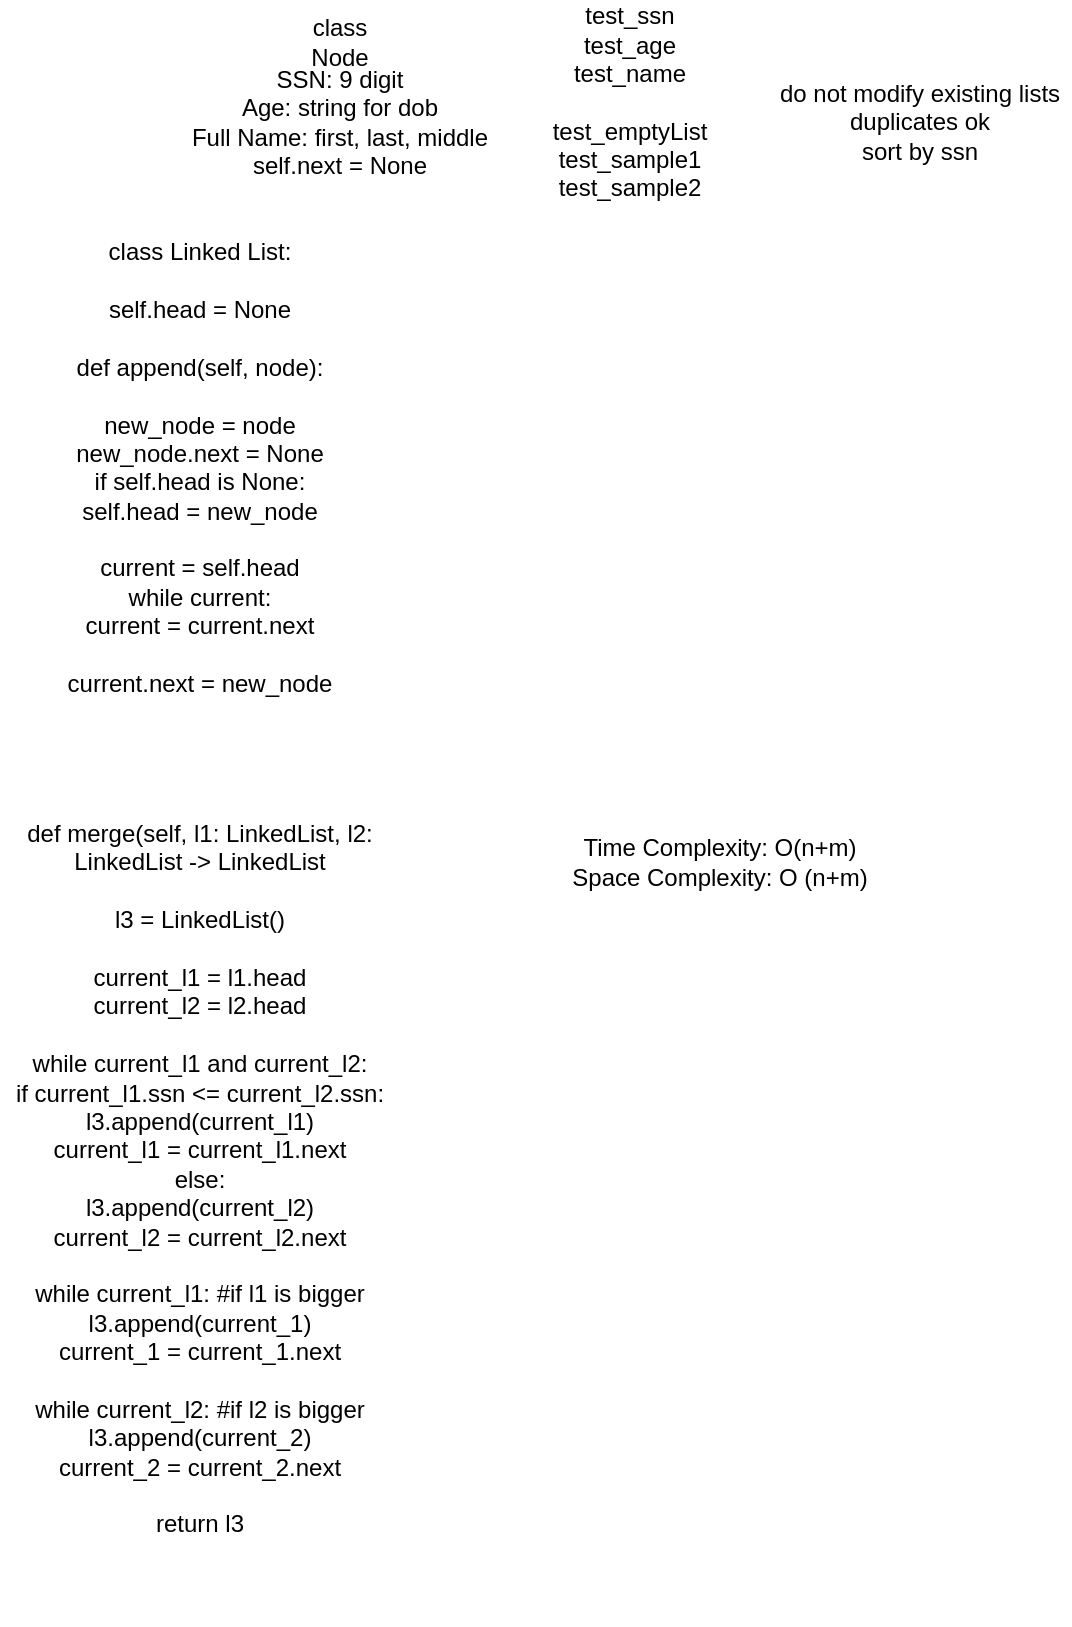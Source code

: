<mxfile version="27.0.3">
  <diagram name="Page-1" id="hiy0SOJmD_XGzU4fvPQ9">
    <mxGraphModel dx="612" dy="770" grid="1" gridSize="10" guides="1" tooltips="1" connect="1" arrows="1" fold="1" page="1" pageScale="1" pageWidth="850" pageHeight="1100" math="0" shadow="0">
      <root>
        <mxCell id="0" />
        <mxCell id="1" parent="0" />
        <mxCell id="TB7nKIpUuK9HSaoaJXS9-7" value="&lt;div&gt;SSN: 9 digit&lt;/div&gt;&lt;div&gt;Age: string for dob &lt;br&gt;&lt;/div&gt;&lt;div&gt;Full Name: first, last, middle&lt;/div&gt;&lt;div&gt;self.next = None&lt;/div&gt;" style="text;html=1;align=center;verticalAlign=middle;whiteSpace=wrap;rounded=0;" vertex="1" parent="1">
          <mxGeometry x="70" y="80" width="210" height="30" as="geometry" />
        </mxCell>
        <mxCell id="TB7nKIpUuK9HSaoaJXS9-8" value="&lt;div&gt;test_ssn&lt;/div&gt;&lt;div&gt;test_age&lt;/div&gt;&lt;div&gt;test_name&lt;/div&gt;&lt;div&gt;&lt;br&gt;&lt;/div&gt;&lt;div&gt;test_emptyList&lt;/div&gt;&lt;div&gt;test_sample1&lt;/div&gt;&lt;div&gt;test_sample2&lt;/div&gt;" style="text;html=1;align=center;verticalAlign=middle;whiteSpace=wrap;rounded=0;" vertex="1" parent="1">
          <mxGeometry x="290" y="70" width="60" height="30" as="geometry" />
        </mxCell>
        <mxCell id="TB7nKIpUuK9HSaoaJXS9-9" value="&lt;div&gt;do not modify existing lists&lt;/div&gt;&lt;div&gt;duplicates ok&lt;/div&gt;&lt;div&gt;sort by ssn&lt;/div&gt;" style="text;html=1;align=center;verticalAlign=middle;whiteSpace=wrap;rounded=0;" vertex="1" parent="1">
          <mxGeometry x="390" y="80" width="150" height="30" as="geometry" />
        </mxCell>
        <mxCell id="TB7nKIpUuK9HSaoaJXS9-10" value="&lt;div&gt;def merge(self, l1: LinkedList, l2: LinkedList -&amp;gt; LinkedList&lt;/div&gt;&lt;div&gt;&lt;br&gt;&lt;/div&gt;&lt;div&gt;l3 = LinkedList()&lt;/div&gt;&lt;div&gt;&lt;br&gt;&lt;/div&gt;&lt;div&gt;current_l1 = l1.head&lt;/div&gt;&lt;div&gt;current_l2 = l2.head&lt;/div&gt;&lt;div&gt;&lt;br&gt;&lt;/div&gt;&lt;div&gt;while current_l1 and current_l2:&lt;/div&gt;&lt;div&gt;if current_l1.ssn &amp;lt;= current_l2.ssn:&lt;/div&gt;&lt;div&gt;l3.append(current_l1)&lt;/div&gt;&lt;div&gt;current_l1 = current_l1.next&lt;/div&gt;&lt;div&gt;else:&lt;/div&gt;&lt;div&gt;l3.append(current_l2)&lt;/div&gt;&lt;div&gt;current_l2 = current_l2.next&lt;/div&gt;&lt;div&gt;&lt;br&gt;&lt;/div&gt;&lt;div&gt;while current_l1: #if l1 is bigger&lt;/div&gt;&lt;div&gt;l3.append(current_1)&lt;/div&gt;&lt;div&gt;current_1 = current_1.next&lt;/div&gt;&lt;div&gt;&lt;br&gt;&lt;/div&gt;&lt;div&gt;while current_l2: #if l2 is bigger&lt;/div&gt;&lt;div&gt;l3.append(current_2)&lt;/div&gt;&lt;div&gt;current_2 = current_2.next&lt;/div&gt;&lt;div&gt;&lt;br&gt;&lt;/div&gt;&lt;div&gt;return l3&lt;/div&gt;&lt;div&gt;&lt;br&gt;&lt;/div&gt;&lt;div&gt;&lt;br&gt;&lt;/div&gt;&lt;div&gt;&lt;br&gt;&lt;/div&gt;" style="text;html=1;align=center;verticalAlign=middle;whiteSpace=wrap;rounded=0;" vertex="1" parent="1">
          <mxGeometry x="5" y="630" width="200" height="30" as="geometry" />
        </mxCell>
        <mxCell id="TB7nKIpUuK9HSaoaJXS9-11" value="class Node" style="text;html=1;align=center;verticalAlign=middle;whiteSpace=wrap;rounded=0;" vertex="1" parent="1">
          <mxGeometry x="145" y="40" width="60" height="30" as="geometry" />
        </mxCell>
        <mxCell id="TB7nKIpUuK9HSaoaJXS9-12" value="&lt;div&gt;class Linked List:&lt;/div&gt;&lt;div&gt;&lt;br&gt;&lt;/div&gt;&lt;div&gt;self.head = None&lt;/div&gt;&lt;div&gt;&lt;br&gt;&lt;/div&gt;&lt;div&gt;def append(self, node):&lt;/div&gt;&lt;div&gt;&lt;br&gt;&lt;/div&gt;&lt;div&gt;new_node = node&lt;/div&gt;&lt;div&gt;new_node.next = None&lt;/div&gt;&lt;div&gt;if self.head is None:&lt;/div&gt;&lt;div&gt;self.head = new_node&lt;/div&gt;&lt;div&gt;&lt;br&gt;&lt;/div&gt;&lt;div&gt;current = self.head&lt;/div&gt;&lt;div&gt;while current:&lt;/div&gt;&lt;div&gt;current = current.next&lt;/div&gt;&lt;div&gt;&lt;br&gt;&lt;/div&gt;&lt;div&gt;current.next = new_node&lt;/div&gt;&lt;div&gt;&lt;br&gt;&lt;/div&gt;" style="text;html=1;align=center;verticalAlign=middle;whiteSpace=wrap;rounded=0;" vertex="1" parent="1">
          <mxGeometry x="25" y="260" width="160" height="30" as="geometry" />
        </mxCell>
        <mxCell id="TB7nKIpUuK9HSaoaJXS9-13" value="&lt;div&gt;Time Complexity: O(n+m)&lt;/div&gt;&lt;div&gt;Space Complexity: O (n+m)&lt;/div&gt;" style="text;html=1;align=center;verticalAlign=middle;whiteSpace=wrap;rounded=0;" vertex="1" parent="1">
          <mxGeometry x="280" y="450" width="170" height="30" as="geometry" />
        </mxCell>
      </root>
    </mxGraphModel>
  </diagram>
</mxfile>
